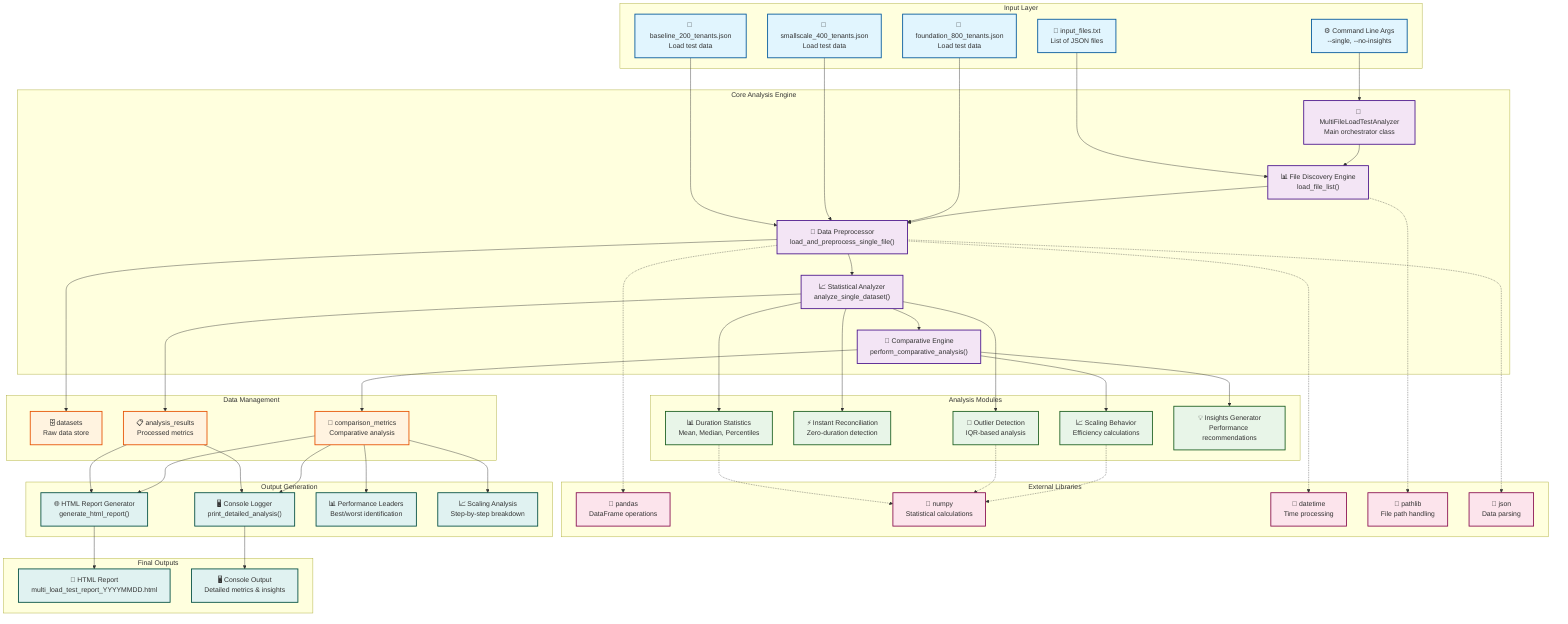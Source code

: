 graph TB
    %% Input Layer
    subgraph Input["Input Layer"]
        A1["📁 input_files.txt<br/>List of JSON files"]
        A2["📄 baseline_200_tenants.json<br/>Load test data"]
        A3["📄 smallscale_400_tenants.json<br/>Load test data"]
        A4["📄 foundation_800_tenants.json<br/>Load test data"]
        A5["⚙️ Command Line Args<br/>--single, --no-insights"]
    end

    %% Core Engine
    subgraph Core["Core Analysis Engine"]
        B1["🎯 MultiFileLoadTestAnalyzer<br/>Main orchestrator class"]
        B2["📊 File Discovery Engine<br/>load_file_list()"]
        B3["🔄 Data Preprocessor<br/>load_and_preprocess_single_file()"]
        B4["📈 Statistical Analyzer<br/>analyze_single_dataset()"]
        B5["🔀 Comparative Engine<br/>perform_comparative_analysis()"]
    end

    %% Processing Modules
    subgraph Analysis["Analysis Modules"]
        C1["📊 Duration Statistics<br/>Mean, Median, Percentiles"]
        C2["⚡ Instant Reconciliation<br/>Zero-duration detection"]
        C3["🚨 Outlier Detection<br/>IQR-based analysis"]
        C4["📈 Scaling Behavior<br/>Efficiency calculations"]
        C5["💡 Insights Generator<br/>Performance recommendations"]
    end

    %% Data Storage
    subgraph Data["Data Management"]
        D1["🗄️ datasets<br/>Raw data store"]
        D2["📋 analysis_results<br/>Processed metrics"]
        D3["🔀 comparison_metrics<br/>Comparative analysis"]
    end

    %% External Dependencies
    subgraph External["External Libraries"]
        E1["🐼 pandas<br/>DataFrame operations"]
        E2["🔢 numpy<br/>Statistical calculations"]
        E3["📅 datetime<br/>Time processing"]
        E4["📂 pathlib<br/>File path handling"]
        E5["📄 json<br/>Data parsing"]
    end

    %% Output Layer
    subgraph Output["Output Generation"]
        F1["🌐 HTML Report Generator<br/>generate_html_report()"]
        F2["🖥️ Console Logger<br/>print_detailed_analysis()"]
        F3["📊 Performance Leaders<br/>Best/worst identification"]
        F4["📈 Scaling Analysis<br/>Step-by-step breakdown"]
    end

    %% Final Outputs
    subgraph Final["Final Outputs"]
        G1["📄 HTML Report<br/>multi_load_test_report_YYYYMMDD.html"]
        G2["🖥️ Console Output<br/>Detailed metrics & insights"]
    end

    %% Data Flow Connections
    A1 --> B2
    A2 --> B3
    A3 --> B3
    A4 --> B3
    A5 --> B1

    B1 --> B2
    B2 --> B3
    B3 --> B4
    B4 --> B5

    B3 --> D1
    B4 --> D2
    B5 --> D3

    B4 --> C1
    B4 --> C2
    B4 --> C3
    B5 --> C4
    B5 --> C5

    %% External library usage
    B3 -.-> E1
    B3 -.-> E5
    B3 -.-> E3
    B2 -.-> E4
    C1 -.-> E2
    C3 -.-> E2
    C4 -.-> E2

    %% Output generation
    D2 --> F1
    D3 --> F1
    D2 --> F2
    D3 --> F2
    D3 --> F3
    D3 --> F4

    F1 --> G1
    F2 --> G2

    %% Styling
    classDef inputStyle fill:#e1f5fe,stroke:#01579b,stroke-width:2px
    classDef engineStyle fill:#f3e5f5,stroke:#4a148c,stroke-width:2px
    classDef moduleStyle fill:#e8f5e8,stroke:#1b5e20,stroke-width:2px
    classDef dataStyle fill:#fff3e0,stroke:#e65100,stroke-width:2px
    classDef libStyle fill:#fce4ec,stroke:#880e4f,stroke-width:2px
    classDef outputStyle fill:#e0f2f1,stroke:#004d40,stroke-width:2px

    class A1,A2,A3,A4,A5 inputStyle
    class B1,B2,B3,B4,B5 engineStyle
    class C1,C2,C3,C4,C5 moduleStyle
    class D1,D2,D3 dataStyle
    class E1,E2,E3,E4,E5 libStyle
    class F1,F2,F3,F4,G1,G2 outputStyle